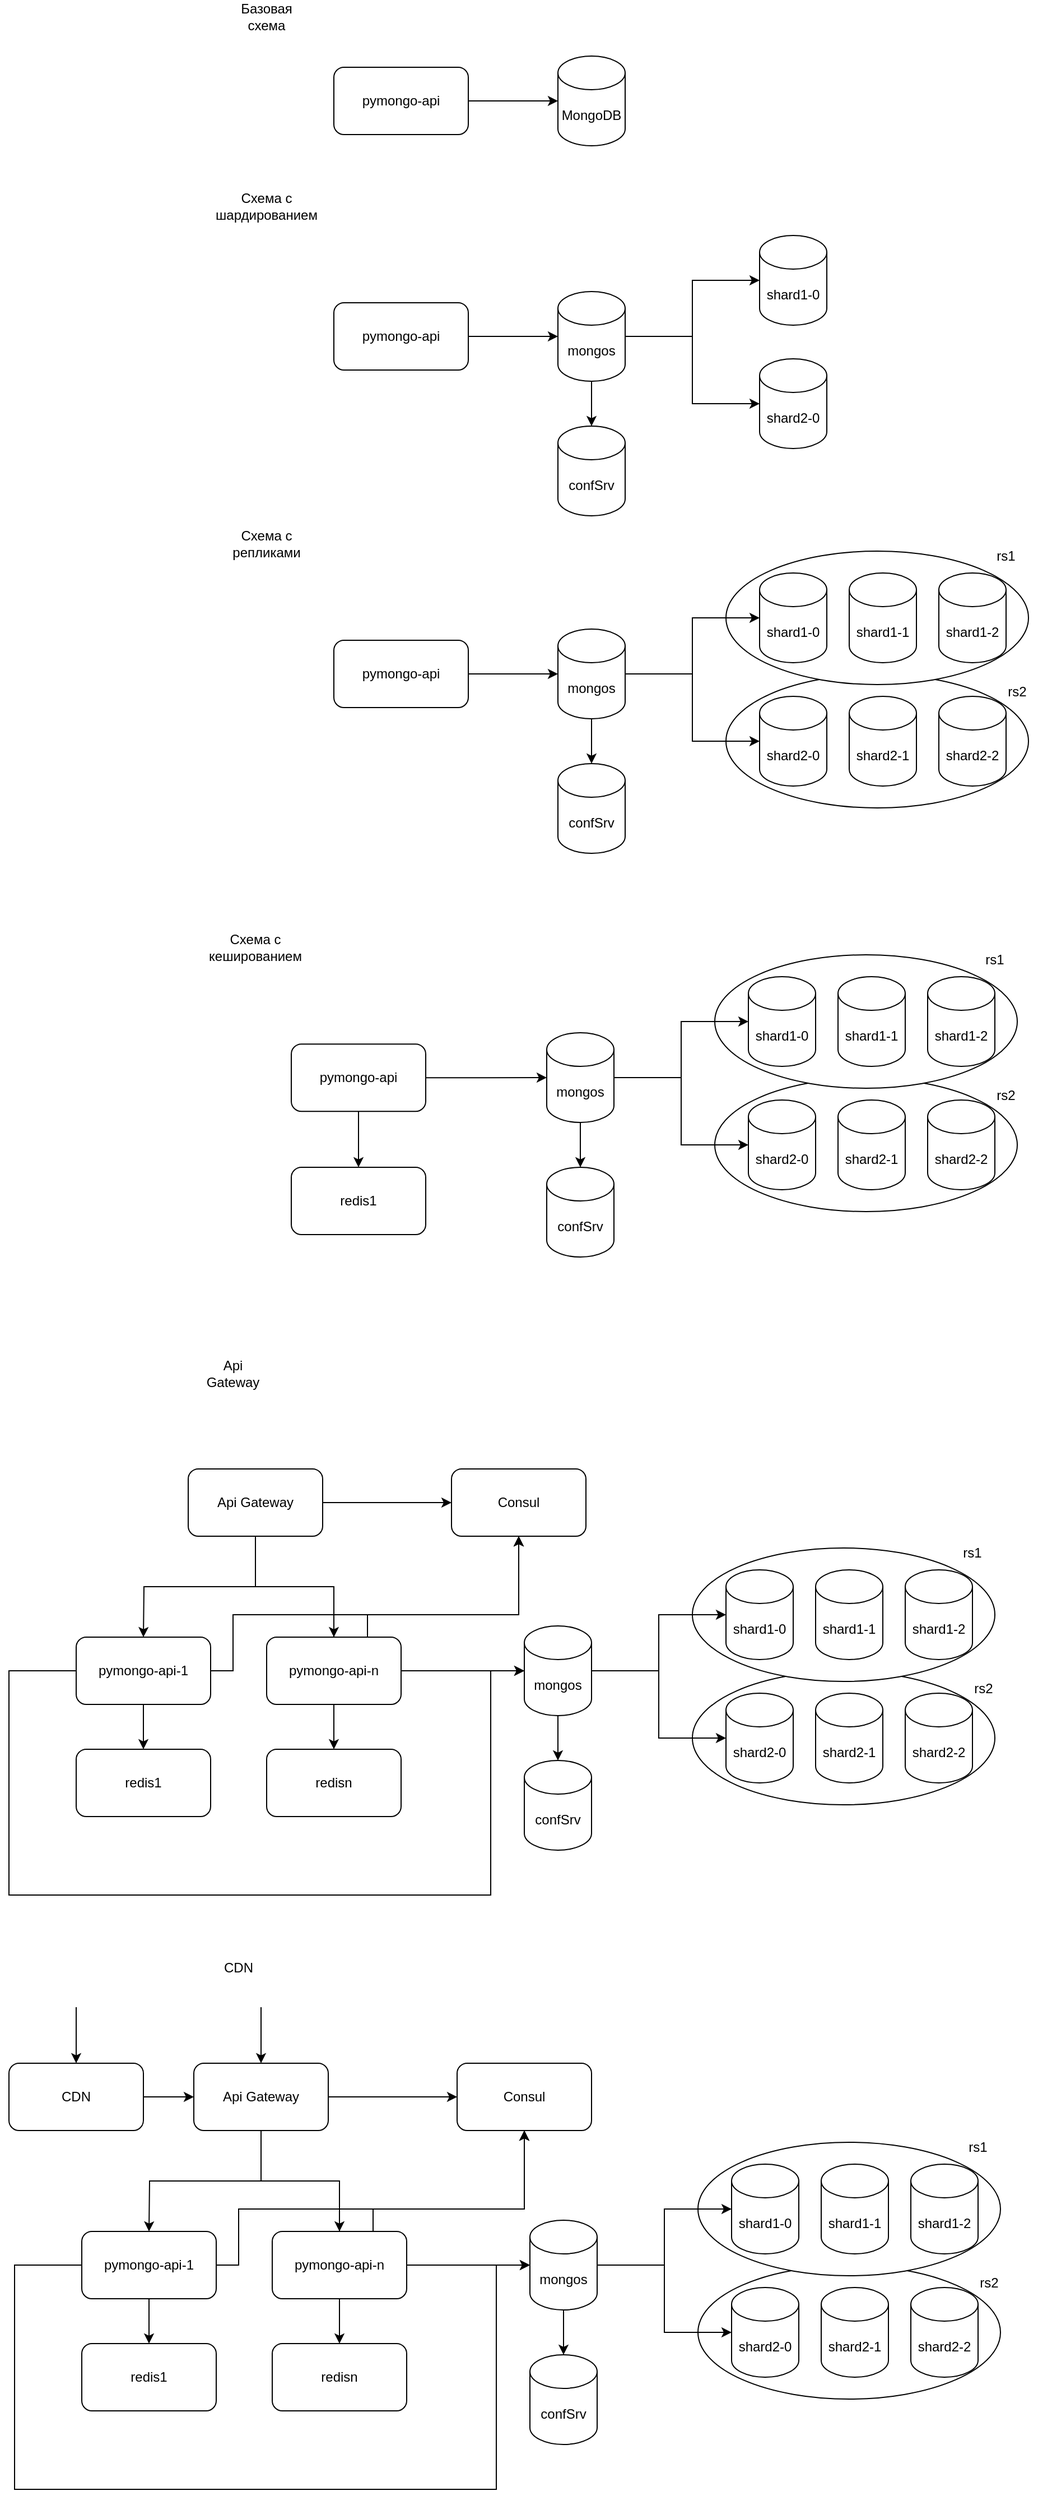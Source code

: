 <mxfile version="24.7.16">
  <diagram name="Page-1" id="-H_mtQnk-PTXWXPvYvuk">
    <mxGraphModel dx="1798" dy="1009" grid="1" gridSize="10" guides="1" tooltips="1" connect="1" arrows="1" fold="1" page="1" pageScale="1" pageWidth="1169" pageHeight="827" math="0" shadow="0">
      <root>
        <mxCell id="0" />
        <mxCell id="1" parent="0" />
        <mxCell id="r_yZ_V9eWdyuLxxwoUkd-31" value="" style="ellipse;whiteSpace=wrap;html=1;" parent="1" vertex="1">
          <mxGeometry x="710" y="831.5" width="270" height="119" as="geometry" />
        </mxCell>
        <mxCell id="r_yZ_V9eWdyuLxxwoUkd-29" value="" style="ellipse;whiteSpace=wrap;html=1;" parent="1" vertex="1">
          <mxGeometry x="710" y="721.5" width="270" height="119" as="geometry" />
        </mxCell>
        <mxCell id="zA23MoTUsTF4_91t8viU-2" value="MongoDB" style="shape=cylinder3;whiteSpace=wrap;html=1;boundedLbl=1;backgroundOutline=1;size=15;" parent="1" vertex="1">
          <mxGeometry x="560" y="280" width="60" height="80" as="geometry" />
        </mxCell>
        <mxCell id="zA23MoTUsTF4_91t8viU-3" value="pymongo-api" style="rounded=1;whiteSpace=wrap;html=1;" parent="1" vertex="1">
          <mxGeometry x="360" y="290" width="120" height="60" as="geometry" />
        </mxCell>
        <mxCell id="zA23MoTUsTF4_91t8viU-4" style="edgeStyle=orthogonalEdgeStyle;rounded=0;orthogonalLoop=1;jettySize=auto;html=1;exitX=1;exitY=0.5;exitDx=0;exitDy=0;entryX=0;entryY=0.5;entryDx=0;entryDy=0;entryPerimeter=0;" parent="1" source="zA23MoTUsTF4_91t8viU-3" target="zA23MoTUsTF4_91t8viU-2" edge="1">
          <mxGeometry relative="1" as="geometry" />
        </mxCell>
        <mxCell id="r_yZ_V9eWdyuLxxwoUkd-1" value="Базовая схема" style="text;html=1;align=center;verticalAlign=middle;whiteSpace=wrap;rounded=0;" parent="1" vertex="1">
          <mxGeometry x="270" y="230" width="60" height="30" as="geometry" />
        </mxCell>
        <mxCell id="r_yZ_V9eWdyuLxxwoUkd-2" value="Схема с шардированием" style="text;html=1;align=center;verticalAlign=middle;whiteSpace=wrap;rounded=0;" parent="1" vertex="1">
          <mxGeometry x="270" y="399" width="60" height="30" as="geometry" />
        </mxCell>
        <mxCell id="r_yZ_V9eWdyuLxxwoUkd-3" value="confSrv" style="shape=cylinder3;whiteSpace=wrap;html=1;boundedLbl=1;backgroundOutline=1;size=15;" parent="1" vertex="1">
          <mxGeometry x="560" y="610" width="60" height="80" as="geometry" />
        </mxCell>
        <mxCell id="r_yZ_V9eWdyuLxxwoUkd-4" value="pymongo-api" style="rounded=1;whiteSpace=wrap;html=1;" parent="1" vertex="1">
          <mxGeometry x="360" y="500" width="120" height="60" as="geometry" />
        </mxCell>
        <mxCell id="r_yZ_V9eWdyuLxxwoUkd-5" style="edgeStyle=orthogonalEdgeStyle;rounded=0;orthogonalLoop=1;jettySize=auto;html=1;exitX=1;exitY=0.5;exitDx=0;exitDy=0;entryX=0;entryY=0.5;entryDx=0;entryDy=0;entryPerimeter=0;" parent="1" source="r_yZ_V9eWdyuLxxwoUkd-4" target="r_yZ_V9eWdyuLxxwoUkd-6" edge="1">
          <mxGeometry relative="1" as="geometry" />
        </mxCell>
        <mxCell id="r_yZ_V9eWdyuLxxwoUkd-10" style="edgeStyle=orthogonalEdgeStyle;rounded=0;orthogonalLoop=1;jettySize=auto;html=1;exitX=1;exitY=0.5;exitDx=0;exitDy=0;exitPerimeter=0;entryX=0;entryY=0.5;entryDx=0;entryDy=0;entryPerimeter=0;" parent="1" source="r_yZ_V9eWdyuLxxwoUkd-6" target="r_yZ_V9eWdyuLxxwoUkd-8" edge="1">
          <mxGeometry relative="1" as="geometry">
            <mxPoint x="650" y="610" as="targetPoint" />
          </mxGeometry>
        </mxCell>
        <mxCell id="r_yZ_V9eWdyuLxxwoUkd-6" value="mongos" style="shape=cylinder3;whiteSpace=wrap;html=1;boundedLbl=1;backgroundOutline=1;size=15;" parent="1" vertex="1">
          <mxGeometry x="560" y="490" width="60" height="80" as="geometry" />
        </mxCell>
        <mxCell id="r_yZ_V9eWdyuLxxwoUkd-7" value="shard1-0" style="shape=cylinder3;whiteSpace=wrap;html=1;boundedLbl=1;backgroundOutline=1;size=15;" parent="1" vertex="1">
          <mxGeometry x="740" y="440" width="60" height="80" as="geometry" />
        </mxCell>
        <mxCell id="r_yZ_V9eWdyuLxxwoUkd-8" value="shard2-0" style="shape=cylinder3;whiteSpace=wrap;html=1;boundedLbl=1;backgroundOutline=1;size=15;" parent="1" vertex="1">
          <mxGeometry x="740" y="550" width="60" height="80" as="geometry" />
        </mxCell>
        <mxCell id="r_yZ_V9eWdyuLxxwoUkd-9" style="edgeStyle=orthogonalEdgeStyle;rounded=0;orthogonalLoop=1;jettySize=auto;html=1;exitX=0.5;exitY=1;exitDx=0;exitDy=0;exitPerimeter=0;entryX=0.5;entryY=0;entryDx=0;entryDy=0;entryPerimeter=0;" parent="1" source="r_yZ_V9eWdyuLxxwoUkd-6" target="r_yZ_V9eWdyuLxxwoUkd-3" edge="1">
          <mxGeometry relative="1" as="geometry" />
        </mxCell>
        <mxCell id="r_yZ_V9eWdyuLxxwoUkd-11" style="edgeStyle=orthogonalEdgeStyle;rounded=0;orthogonalLoop=1;jettySize=auto;html=1;exitX=1;exitY=0.5;exitDx=0;exitDy=0;exitPerimeter=0;entryX=0;entryY=0.5;entryDx=0;entryDy=0;entryPerimeter=0;" parent="1" source="r_yZ_V9eWdyuLxxwoUkd-6" target="r_yZ_V9eWdyuLxxwoUkd-7" edge="1">
          <mxGeometry relative="1" as="geometry" />
        </mxCell>
        <mxCell id="r_yZ_V9eWdyuLxxwoUkd-12" value="Схема с репликами" style="text;html=1;align=center;verticalAlign=middle;whiteSpace=wrap;rounded=0;" parent="1" vertex="1">
          <mxGeometry x="270" y="700" width="60" height="30" as="geometry" />
        </mxCell>
        <mxCell id="r_yZ_V9eWdyuLxxwoUkd-13" value="confSrv" style="shape=cylinder3;whiteSpace=wrap;html=1;boundedLbl=1;backgroundOutline=1;size=15;" parent="1" vertex="1">
          <mxGeometry x="560" y="911" width="60" height="80" as="geometry" />
        </mxCell>
        <mxCell id="r_yZ_V9eWdyuLxxwoUkd-14" value="pymongo-api" style="rounded=1;whiteSpace=wrap;html=1;" parent="1" vertex="1">
          <mxGeometry x="360" y="801" width="120" height="60" as="geometry" />
        </mxCell>
        <mxCell id="r_yZ_V9eWdyuLxxwoUkd-15" style="edgeStyle=orthogonalEdgeStyle;rounded=0;orthogonalLoop=1;jettySize=auto;html=1;exitX=1;exitY=0.5;exitDx=0;exitDy=0;entryX=0;entryY=0.5;entryDx=0;entryDy=0;entryPerimeter=0;" parent="1" source="r_yZ_V9eWdyuLxxwoUkd-14" target="r_yZ_V9eWdyuLxxwoUkd-17" edge="1">
          <mxGeometry relative="1" as="geometry" />
        </mxCell>
        <mxCell id="r_yZ_V9eWdyuLxxwoUkd-16" style="edgeStyle=orthogonalEdgeStyle;rounded=0;orthogonalLoop=1;jettySize=auto;html=1;exitX=1;exitY=0.5;exitDx=0;exitDy=0;exitPerimeter=0;entryX=0;entryY=0.5;entryDx=0;entryDy=0;entryPerimeter=0;" parent="1" source="r_yZ_V9eWdyuLxxwoUkd-17" target="r_yZ_V9eWdyuLxxwoUkd-19" edge="1">
          <mxGeometry relative="1" as="geometry">
            <mxPoint x="650" y="911" as="targetPoint" />
          </mxGeometry>
        </mxCell>
        <mxCell id="r_yZ_V9eWdyuLxxwoUkd-17" value="mongos" style="shape=cylinder3;whiteSpace=wrap;html=1;boundedLbl=1;backgroundOutline=1;size=15;" parent="1" vertex="1">
          <mxGeometry x="560" y="791" width="60" height="80" as="geometry" />
        </mxCell>
        <mxCell id="r_yZ_V9eWdyuLxxwoUkd-18" value="shard1-0" style="shape=cylinder3;whiteSpace=wrap;html=1;boundedLbl=1;backgroundOutline=1;size=15;" parent="1" vertex="1">
          <mxGeometry x="740" y="741" width="60" height="80" as="geometry" />
        </mxCell>
        <mxCell id="r_yZ_V9eWdyuLxxwoUkd-19" value="shard2-0" style="shape=cylinder3;whiteSpace=wrap;html=1;boundedLbl=1;backgroundOutline=1;size=15;" parent="1" vertex="1">
          <mxGeometry x="740" y="851" width="60" height="80" as="geometry" />
        </mxCell>
        <mxCell id="r_yZ_V9eWdyuLxxwoUkd-20" style="edgeStyle=orthogonalEdgeStyle;rounded=0;orthogonalLoop=1;jettySize=auto;html=1;exitX=0.5;exitY=1;exitDx=0;exitDy=0;exitPerimeter=0;entryX=0.5;entryY=0;entryDx=0;entryDy=0;entryPerimeter=0;" parent="1" source="r_yZ_V9eWdyuLxxwoUkd-17" target="r_yZ_V9eWdyuLxxwoUkd-13" edge="1">
          <mxGeometry relative="1" as="geometry" />
        </mxCell>
        <mxCell id="r_yZ_V9eWdyuLxxwoUkd-21" style="edgeStyle=orthogonalEdgeStyle;rounded=0;orthogonalLoop=1;jettySize=auto;html=1;exitX=1;exitY=0.5;exitDx=0;exitDy=0;exitPerimeter=0;entryX=0;entryY=0.5;entryDx=0;entryDy=0;entryPerimeter=0;" parent="1" source="r_yZ_V9eWdyuLxxwoUkd-17" target="r_yZ_V9eWdyuLxxwoUkd-18" edge="1">
          <mxGeometry relative="1" as="geometry" />
        </mxCell>
        <mxCell id="r_yZ_V9eWdyuLxxwoUkd-22" value="shard1-1" style="shape=cylinder3;whiteSpace=wrap;html=1;boundedLbl=1;backgroundOutline=1;size=15;" parent="1" vertex="1">
          <mxGeometry x="820" y="741" width="60" height="80" as="geometry" />
        </mxCell>
        <mxCell id="r_yZ_V9eWdyuLxxwoUkd-23" value="shard1-2" style="shape=cylinder3;whiteSpace=wrap;html=1;boundedLbl=1;backgroundOutline=1;size=15;" parent="1" vertex="1">
          <mxGeometry x="900" y="741" width="60" height="80" as="geometry" />
        </mxCell>
        <mxCell id="r_yZ_V9eWdyuLxxwoUkd-27" value="shard2-1" style="shape=cylinder3;whiteSpace=wrap;html=1;boundedLbl=1;backgroundOutline=1;size=15;" parent="1" vertex="1">
          <mxGeometry x="820" y="851" width="60" height="80" as="geometry" />
        </mxCell>
        <mxCell id="r_yZ_V9eWdyuLxxwoUkd-28" value="shard2-2" style="shape=cylinder3;whiteSpace=wrap;html=1;boundedLbl=1;backgroundOutline=1;size=15;" parent="1" vertex="1">
          <mxGeometry x="900" y="851" width="60" height="80" as="geometry" />
        </mxCell>
        <mxCell id="r_yZ_V9eWdyuLxxwoUkd-32" value="rs1" style="text;html=1;align=center;verticalAlign=middle;whiteSpace=wrap;rounded=0;" parent="1" vertex="1">
          <mxGeometry x="930" y="711" width="60" height="30" as="geometry" />
        </mxCell>
        <mxCell id="r_yZ_V9eWdyuLxxwoUkd-33" value="rs2" style="text;html=1;align=center;verticalAlign=middle;whiteSpace=wrap;rounded=0;" parent="1" vertex="1">
          <mxGeometry x="940" y="831.5" width="60" height="30" as="geometry" />
        </mxCell>
        <mxCell id="oE8brjBy_7uUkw9B_99h-1" value="" style="ellipse;whiteSpace=wrap;html=1;" parent="1" vertex="1">
          <mxGeometry x="700" y="1191.5" width="270" height="119" as="geometry" />
        </mxCell>
        <mxCell id="oE8brjBy_7uUkw9B_99h-2" value="" style="ellipse;whiteSpace=wrap;html=1;" parent="1" vertex="1">
          <mxGeometry x="700" y="1081.5" width="270" height="119" as="geometry" />
        </mxCell>
        <mxCell id="oE8brjBy_7uUkw9B_99h-3" value="Схема с кешированием" style="text;html=1;align=center;verticalAlign=middle;whiteSpace=wrap;rounded=0;" parent="1" vertex="1">
          <mxGeometry x="260" y="1060" width="60" height="30" as="geometry" />
        </mxCell>
        <mxCell id="oE8brjBy_7uUkw9B_99h-4" value="confSrv" style="shape=cylinder3;whiteSpace=wrap;html=1;boundedLbl=1;backgroundOutline=1;size=15;" parent="1" vertex="1">
          <mxGeometry x="550" y="1271" width="60" height="80" as="geometry" />
        </mxCell>
        <mxCell id="oE8brjBy_7uUkw9B_99h-20" style="edgeStyle=orthogonalEdgeStyle;rounded=0;orthogonalLoop=1;jettySize=auto;html=1;exitX=0.5;exitY=1;exitDx=0;exitDy=0;entryX=0.5;entryY=0;entryDx=0;entryDy=0;" parent="1" source="oE8brjBy_7uUkw9B_99h-5" target="oE8brjBy_7uUkw9B_99h-19" edge="1">
          <mxGeometry relative="1" as="geometry" />
        </mxCell>
        <mxCell id="oE8brjBy_7uUkw9B_99h-5" value="pymongo-api" style="rounded=1;whiteSpace=wrap;html=1;" parent="1" vertex="1">
          <mxGeometry x="322" y="1161.13" width="120" height="60" as="geometry" />
        </mxCell>
        <mxCell id="oE8brjBy_7uUkw9B_99h-6" style="edgeStyle=orthogonalEdgeStyle;rounded=0;orthogonalLoop=1;jettySize=auto;html=1;exitX=1;exitY=0.5;exitDx=0;exitDy=0;entryX=0;entryY=0.5;entryDx=0;entryDy=0;entryPerimeter=0;" parent="1" source="oE8brjBy_7uUkw9B_99h-5" target="oE8brjBy_7uUkw9B_99h-8" edge="1">
          <mxGeometry relative="1" as="geometry" />
        </mxCell>
        <mxCell id="oE8brjBy_7uUkw9B_99h-7" style="edgeStyle=orthogonalEdgeStyle;rounded=0;orthogonalLoop=1;jettySize=auto;html=1;exitX=1;exitY=0.5;exitDx=0;exitDy=0;exitPerimeter=0;entryX=0;entryY=0.5;entryDx=0;entryDy=0;entryPerimeter=0;" parent="1" source="oE8brjBy_7uUkw9B_99h-8" target="oE8brjBy_7uUkw9B_99h-10" edge="1">
          <mxGeometry relative="1" as="geometry">
            <mxPoint x="640" y="1271" as="targetPoint" />
          </mxGeometry>
        </mxCell>
        <mxCell id="oE8brjBy_7uUkw9B_99h-8" value="mongos" style="shape=cylinder3;whiteSpace=wrap;html=1;boundedLbl=1;backgroundOutline=1;size=15;" parent="1" vertex="1">
          <mxGeometry x="550" y="1151" width="60" height="80" as="geometry" />
        </mxCell>
        <mxCell id="oE8brjBy_7uUkw9B_99h-9" value="shard1-0" style="shape=cylinder3;whiteSpace=wrap;html=1;boundedLbl=1;backgroundOutline=1;size=15;" parent="1" vertex="1">
          <mxGeometry x="730" y="1101" width="60" height="80" as="geometry" />
        </mxCell>
        <mxCell id="oE8brjBy_7uUkw9B_99h-10" value="shard2-0" style="shape=cylinder3;whiteSpace=wrap;html=1;boundedLbl=1;backgroundOutline=1;size=15;" parent="1" vertex="1">
          <mxGeometry x="730" y="1211" width="60" height="80" as="geometry" />
        </mxCell>
        <mxCell id="oE8brjBy_7uUkw9B_99h-11" style="edgeStyle=orthogonalEdgeStyle;rounded=0;orthogonalLoop=1;jettySize=auto;html=1;exitX=0.5;exitY=1;exitDx=0;exitDy=0;exitPerimeter=0;entryX=0.5;entryY=0;entryDx=0;entryDy=0;entryPerimeter=0;" parent="1" source="oE8brjBy_7uUkw9B_99h-8" target="oE8brjBy_7uUkw9B_99h-4" edge="1">
          <mxGeometry relative="1" as="geometry" />
        </mxCell>
        <mxCell id="oE8brjBy_7uUkw9B_99h-12" style="edgeStyle=orthogonalEdgeStyle;rounded=0;orthogonalLoop=1;jettySize=auto;html=1;exitX=1;exitY=0.5;exitDx=0;exitDy=0;exitPerimeter=0;entryX=0;entryY=0.5;entryDx=0;entryDy=0;entryPerimeter=0;" parent="1" source="oE8brjBy_7uUkw9B_99h-8" target="oE8brjBy_7uUkw9B_99h-9" edge="1">
          <mxGeometry relative="1" as="geometry" />
        </mxCell>
        <mxCell id="oE8brjBy_7uUkw9B_99h-13" value="shard1-1" style="shape=cylinder3;whiteSpace=wrap;html=1;boundedLbl=1;backgroundOutline=1;size=15;" parent="1" vertex="1">
          <mxGeometry x="810" y="1101" width="60" height="80" as="geometry" />
        </mxCell>
        <mxCell id="oE8brjBy_7uUkw9B_99h-14" value="shard1-2" style="shape=cylinder3;whiteSpace=wrap;html=1;boundedLbl=1;backgroundOutline=1;size=15;" parent="1" vertex="1">
          <mxGeometry x="890" y="1101" width="60" height="80" as="geometry" />
        </mxCell>
        <mxCell id="oE8brjBy_7uUkw9B_99h-15" value="shard2-1" style="shape=cylinder3;whiteSpace=wrap;html=1;boundedLbl=1;backgroundOutline=1;size=15;" parent="1" vertex="1">
          <mxGeometry x="810" y="1211" width="60" height="80" as="geometry" />
        </mxCell>
        <mxCell id="oE8brjBy_7uUkw9B_99h-16" value="shard2-2" style="shape=cylinder3;whiteSpace=wrap;html=1;boundedLbl=1;backgroundOutline=1;size=15;" parent="1" vertex="1">
          <mxGeometry x="890" y="1211" width="60" height="80" as="geometry" />
        </mxCell>
        <mxCell id="oE8brjBy_7uUkw9B_99h-17" value="rs1" style="text;html=1;align=center;verticalAlign=middle;whiteSpace=wrap;rounded=0;" parent="1" vertex="1">
          <mxGeometry x="920" y="1071" width="60" height="30" as="geometry" />
        </mxCell>
        <mxCell id="oE8brjBy_7uUkw9B_99h-18" value="rs2" style="text;html=1;align=center;verticalAlign=middle;whiteSpace=wrap;rounded=0;" parent="1" vertex="1">
          <mxGeometry x="930" y="1191.5" width="60" height="30" as="geometry" />
        </mxCell>
        <mxCell id="oE8brjBy_7uUkw9B_99h-19" value="redis1" style="rounded=1;whiteSpace=wrap;html=1;" parent="1" vertex="1">
          <mxGeometry x="322" y="1271" width="120" height="60" as="geometry" />
        </mxCell>
        <mxCell id="0L6gMxb9l9bQKvD0s6zK-1" value="" style="ellipse;whiteSpace=wrap;html=1;" vertex="1" parent="1">
          <mxGeometry x="680" y="1720.5" width="270" height="119" as="geometry" />
        </mxCell>
        <mxCell id="0L6gMxb9l9bQKvD0s6zK-2" value="" style="ellipse;whiteSpace=wrap;html=1;" vertex="1" parent="1">
          <mxGeometry x="680" y="1610.5" width="270" height="119" as="geometry" />
        </mxCell>
        <mxCell id="0L6gMxb9l9bQKvD0s6zK-3" value="Api Gateway" style="text;html=1;align=center;verticalAlign=middle;whiteSpace=wrap;rounded=0;" vertex="1" parent="1">
          <mxGeometry x="240" y="1440" width="60" height="30" as="geometry" />
        </mxCell>
        <mxCell id="0L6gMxb9l9bQKvD0s6zK-4" value="confSrv" style="shape=cylinder3;whiteSpace=wrap;html=1;boundedLbl=1;backgroundOutline=1;size=15;" vertex="1" parent="1">
          <mxGeometry x="530" y="1800" width="60" height="80" as="geometry" />
        </mxCell>
        <mxCell id="0L6gMxb9l9bQKvD0s6zK-5" style="edgeStyle=orthogonalEdgeStyle;rounded=0;orthogonalLoop=1;jettySize=auto;html=1;exitX=0.5;exitY=1;exitDx=0;exitDy=0;entryX=0.5;entryY=0;entryDx=0;entryDy=0;" edge="1" parent="1" source="0L6gMxb9l9bQKvD0s6zK-6" target="0L6gMxb9l9bQKvD0s6zK-20">
          <mxGeometry relative="1" as="geometry" />
        </mxCell>
        <mxCell id="0L6gMxb9l9bQKvD0s6zK-31" style="edgeStyle=orthogonalEdgeStyle;rounded=0;orthogonalLoop=1;jettySize=auto;html=1;exitX=0.5;exitY=0;exitDx=0;exitDy=0;entryX=0.5;entryY=1;entryDx=0;entryDy=0;" edge="1" parent="1" source="0L6gMxb9l9bQKvD0s6zK-6" target="0L6gMxb9l9bQKvD0s6zK-26">
          <mxGeometry relative="1" as="geometry">
            <Array as="points">
              <mxPoint x="360" y="1670" />
              <mxPoint x="525" y="1670" />
            </Array>
          </mxGeometry>
        </mxCell>
        <mxCell id="0L6gMxb9l9bQKvD0s6zK-34" style="edgeStyle=orthogonalEdgeStyle;rounded=0;orthogonalLoop=1;jettySize=auto;html=1;exitX=0.75;exitY=0;exitDx=0;exitDy=0;entryX=0.5;entryY=1;entryDx=0;entryDy=0;" edge="1" parent="1" source="0L6gMxb9l9bQKvD0s6zK-6" target="0L6gMxb9l9bQKvD0s6zK-26">
          <mxGeometry relative="1" as="geometry">
            <Array as="points">
              <mxPoint x="390" y="1670" />
              <mxPoint x="525" y="1670" />
            </Array>
          </mxGeometry>
        </mxCell>
        <mxCell id="0L6gMxb9l9bQKvD0s6zK-6" value="pymongo-api-n" style="rounded=1;whiteSpace=wrap;html=1;" vertex="1" parent="1">
          <mxGeometry x="300" y="1690" width="120" height="60" as="geometry" />
        </mxCell>
        <mxCell id="0L6gMxb9l9bQKvD0s6zK-7" style="edgeStyle=orthogonalEdgeStyle;rounded=0;orthogonalLoop=1;jettySize=auto;html=1;exitX=1;exitY=0.5;exitDx=0;exitDy=0;entryX=0;entryY=0.5;entryDx=0;entryDy=0;entryPerimeter=0;" edge="1" parent="1" source="0L6gMxb9l9bQKvD0s6zK-6" target="0L6gMxb9l9bQKvD0s6zK-9">
          <mxGeometry relative="1" as="geometry" />
        </mxCell>
        <mxCell id="0L6gMxb9l9bQKvD0s6zK-8" style="edgeStyle=orthogonalEdgeStyle;rounded=0;orthogonalLoop=1;jettySize=auto;html=1;exitX=1;exitY=0.5;exitDx=0;exitDy=0;exitPerimeter=0;entryX=0;entryY=0.5;entryDx=0;entryDy=0;entryPerimeter=0;" edge="1" parent="1" source="0L6gMxb9l9bQKvD0s6zK-9" target="0L6gMxb9l9bQKvD0s6zK-11">
          <mxGeometry relative="1" as="geometry">
            <mxPoint x="620" y="1800" as="targetPoint" />
          </mxGeometry>
        </mxCell>
        <mxCell id="0L6gMxb9l9bQKvD0s6zK-9" value="mongos" style="shape=cylinder3;whiteSpace=wrap;html=1;boundedLbl=1;backgroundOutline=1;size=15;" vertex="1" parent="1">
          <mxGeometry x="530" y="1680" width="60" height="80" as="geometry" />
        </mxCell>
        <mxCell id="0L6gMxb9l9bQKvD0s6zK-10" value="shard1-0" style="shape=cylinder3;whiteSpace=wrap;html=1;boundedLbl=1;backgroundOutline=1;size=15;" vertex="1" parent="1">
          <mxGeometry x="710" y="1630" width="60" height="80" as="geometry" />
        </mxCell>
        <mxCell id="0L6gMxb9l9bQKvD0s6zK-11" value="shard2-0" style="shape=cylinder3;whiteSpace=wrap;html=1;boundedLbl=1;backgroundOutline=1;size=15;" vertex="1" parent="1">
          <mxGeometry x="710" y="1740" width="60" height="80" as="geometry" />
        </mxCell>
        <mxCell id="0L6gMxb9l9bQKvD0s6zK-12" style="edgeStyle=orthogonalEdgeStyle;rounded=0;orthogonalLoop=1;jettySize=auto;html=1;exitX=0.5;exitY=1;exitDx=0;exitDy=0;exitPerimeter=0;entryX=0.5;entryY=0;entryDx=0;entryDy=0;entryPerimeter=0;" edge="1" parent="1" source="0L6gMxb9l9bQKvD0s6zK-9" target="0L6gMxb9l9bQKvD0s6zK-4">
          <mxGeometry relative="1" as="geometry" />
        </mxCell>
        <mxCell id="0L6gMxb9l9bQKvD0s6zK-13" style="edgeStyle=orthogonalEdgeStyle;rounded=0;orthogonalLoop=1;jettySize=auto;html=1;exitX=1;exitY=0.5;exitDx=0;exitDy=0;exitPerimeter=0;entryX=0;entryY=0.5;entryDx=0;entryDy=0;entryPerimeter=0;" edge="1" parent="1" source="0L6gMxb9l9bQKvD0s6zK-9" target="0L6gMxb9l9bQKvD0s6zK-10">
          <mxGeometry relative="1" as="geometry" />
        </mxCell>
        <mxCell id="0L6gMxb9l9bQKvD0s6zK-14" value="shard1-1" style="shape=cylinder3;whiteSpace=wrap;html=1;boundedLbl=1;backgroundOutline=1;size=15;" vertex="1" parent="1">
          <mxGeometry x="790" y="1630" width="60" height="80" as="geometry" />
        </mxCell>
        <mxCell id="0L6gMxb9l9bQKvD0s6zK-15" value="shard1-2" style="shape=cylinder3;whiteSpace=wrap;html=1;boundedLbl=1;backgroundOutline=1;size=15;" vertex="1" parent="1">
          <mxGeometry x="870" y="1630" width="60" height="80" as="geometry" />
        </mxCell>
        <mxCell id="0L6gMxb9l9bQKvD0s6zK-16" value="shard2-1" style="shape=cylinder3;whiteSpace=wrap;html=1;boundedLbl=1;backgroundOutline=1;size=15;" vertex="1" parent="1">
          <mxGeometry x="790" y="1740" width="60" height="80" as="geometry" />
        </mxCell>
        <mxCell id="0L6gMxb9l9bQKvD0s6zK-17" value="shard2-2" style="shape=cylinder3;whiteSpace=wrap;html=1;boundedLbl=1;backgroundOutline=1;size=15;" vertex="1" parent="1">
          <mxGeometry x="870" y="1740" width="60" height="80" as="geometry" />
        </mxCell>
        <mxCell id="0L6gMxb9l9bQKvD0s6zK-18" value="rs1" style="text;html=1;align=center;verticalAlign=middle;whiteSpace=wrap;rounded=0;" vertex="1" parent="1">
          <mxGeometry x="900" y="1600" width="60" height="30" as="geometry" />
        </mxCell>
        <mxCell id="0L6gMxb9l9bQKvD0s6zK-19" value="rs2" style="text;html=1;align=center;verticalAlign=middle;whiteSpace=wrap;rounded=0;" vertex="1" parent="1">
          <mxGeometry x="910" y="1720.5" width="60" height="30" as="geometry" />
        </mxCell>
        <mxCell id="0L6gMxb9l9bQKvD0s6zK-20" value="redisn" style="rounded=1;whiteSpace=wrap;html=1;" vertex="1" parent="1">
          <mxGeometry x="300" y="1790" width="120" height="60" as="geometry" />
        </mxCell>
        <mxCell id="0L6gMxb9l9bQKvD0s6zK-21" style="edgeStyle=orthogonalEdgeStyle;rounded=0;orthogonalLoop=1;jettySize=auto;html=1;exitX=0.5;exitY=1;exitDx=0;exitDy=0;entryX=0.5;entryY=0;entryDx=0;entryDy=0;" edge="1" parent="1" source="0L6gMxb9l9bQKvD0s6zK-22" target="0L6gMxb9l9bQKvD0s6zK-23">
          <mxGeometry relative="1" as="geometry" />
        </mxCell>
        <mxCell id="0L6gMxb9l9bQKvD0s6zK-29" style="edgeStyle=orthogonalEdgeStyle;rounded=0;orthogonalLoop=1;jettySize=auto;html=1;exitX=1;exitY=0.5;exitDx=0;exitDy=0;entryX=0.5;entryY=1;entryDx=0;entryDy=0;" edge="1" parent="1" source="0L6gMxb9l9bQKvD0s6zK-22" target="0L6gMxb9l9bQKvD0s6zK-26">
          <mxGeometry relative="1" as="geometry">
            <Array as="points">
              <mxPoint x="270" y="1720" />
              <mxPoint x="270" y="1670" />
              <mxPoint x="525" y="1670" />
            </Array>
          </mxGeometry>
        </mxCell>
        <mxCell id="0L6gMxb9l9bQKvD0s6zK-22" value="pymongo-api-1" style="rounded=1;whiteSpace=wrap;html=1;" vertex="1" parent="1">
          <mxGeometry x="130" y="1690" width="120" height="60" as="geometry" />
        </mxCell>
        <mxCell id="0L6gMxb9l9bQKvD0s6zK-23" value="redis1" style="rounded=1;whiteSpace=wrap;html=1;" vertex="1" parent="1">
          <mxGeometry x="130" y="1790" width="120" height="60" as="geometry" />
        </mxCell>
        <mxCell id="0L6gMxb9l9bQKvD0s6zK-24" style="edgeStyle=orthogonalEdgeStyle;rounded=0;orthogonalLoop=1;jettySize=auto;html=1;exitX=0;exitY=0.5;exitDx=0;exitDy=0;entryX=0;entryY=0.5;entryDx=0;entryDy=0;entryPerimeter=0;" edge="1" parent="1" source="0L6gMxb9l9bQKvD0s6zK-22" target="0L6gMxb9l9bQKvD0s6zK-9">
          <mxGeometry relative="1" as="geometry">
            <Array as="points">
              <mxPoint x="70" y="1720" />
              <mxPoint x="70" y="1920" />
              <mxPoint x="500" y="1920" />
              <mxPoint x="500" y="1720" />
            </Array>
          </mxGeometry>
        </mxCell>
        <mxCell id="0L6gMxb9l9bQKvD0s6zK-27" style="edgeStyle=orthogonalEdgeStyle;rounded=0;orthogonalLoop=1;jettySize=auto;html=1;exitX=0.5;exitY=1;exitDx=0;exitDy=0;" edge="1" parent="1" source="0L6gMxb9l9bQKvD0s6zK-25">
          <mxGeometry relative="1" as="geometry">
            <mxPoint x="190" y="1690" as="targetPoint" />
          </mxGeometry>
        </mxCell>
        <mxCell id="0L6gMxb9l9bQKvD0s6zK-32" style="edgeStyle=orthogonalEdgeStyle;rounded=0;orthogonalLoop=1;jettySize=auto;html=1;exitX=0.5;exitY=1;exitDx=0;exitDy=0;" edge="1" parent="1" source="0L6gMxb9l9bQKvD0s6zK-25" target="0L6gMxb9l9bQKvD0s6zK-6">
          <mxGeometry relative="1" as="geometry" />
        </mxCell>
        <mxCell id="0L6gMxb9l9bQKvD0s6zK-66" style="edgeStyle=orthogonalEdgeStyle;rounded=0;orthogonalLoop=1;jettySize=auto;html=1;exitX=1;exitY=0.5;exitDx=0;exitDy=0;entryX=0;entryY=0.5;entryDx=0;entryDy=0;" edge="1" parent="1" source="0L6gMxb9l9bQKvD0s6zK-25" target="0L6gMxb9l9bQKvD0s6zK-26">
          <mxGeometry relative="1" as="geometry" />
        </mxCell>
        <mxCell id="0L6gMxb9l9bQKvD0s6zK-25" value="Api Gateway" style="rounded=1;whiteSpace=wrap;html=1;" vertex="1" parent="1">
          <mxGeometry x="230" y="1540" width="120" height="60" as="geometry" />
        </mxCell>
        <mxCell id="0L6gMxb9l9bQKvD0s6zK-26" value="Consul" style="rounded=1;whiteSpace=wrap;html=1;" vertex="1" parent="1">
          <mxGeometry x="465" y="1540" width="120" height="60" as="geometry" />
        </mxCell>
        <mxCell id="0L6gMxb9l9bQKvD0s6zK-35" value="" style="ellipse;whiteSpace=wrap;html=1;" vertex="1" parent="1">
          <mxGeometry x="685" y="2250.5" width="270" height="119" as="geometry" />
        </mxCell>
        <mxCell id="0L6gMxb9l9bQKvD0s6zK-36" value="" style="ellipse;whiteSpace=wrap;html=1;" vertex="1" parent="1">
          <mxGeometry x="685" y="2140.5" width="270" height="119" as="geometry" />
        </mxCell>
        <mxCell id="0L6gMxb9l9bQKvD0s6zK-37" value="CDN" style="text;html=1;align=center;verticalAlign=middle;whiteSpace=wrap;rounded=0;" vertex="1" parent="1">
          <mxGeometry x="245" y="1970" width="60" height="30" as="geometry" />
        </mxCell>
        <mxCell id="0L6gMxb9l9bQKvD0s6zK-38" value="confSrv" style="shape=cylinder3;whiteSpace=wrap;html=1;boundedLbl=1;backgroundOutline=1;size=15;" vertex="1" parent="1">
          <mxGeometry x="535" y="2330" width="60" height="80" as="geometry" />
        </mxCell>
        <mxCell id="0L6gMxb9l9bQKvD0s6zK-39" style="edgeStyle=orthogonalEdgeStyle;rounded=0;orthogonalLoop=1;jettySize=auto;html=1;exitX=0.5;exitY=1;exitDx=0;exitDy=0;entryX=0.5;entryY=0;entryDx=0;entryDy=0;" edge="1" parent="1" source="0L6gMxb9l9bQKvD0s6zK-42" target="0L6gMxb9l9bQKvD0s6zK-56">
          <mxGeometry relative="1" as="geometry" />
        </mxCell>
        <mxCell id="0L6gMxb9l9bQKvD0s6zK-40" style="edgeStyle=orthogonalEdgeStyle;rounded=0;orthogonalLoop=1;jettySize=auto;html=1;exitX=0.5;exitY=0;exitDx=0;exitDy=0;entryX=0.5;entryY=1;entryDx=0;entryDy=0;" edge="1" parent="1" source="0L6gMxb9l9bQKvD0s6zK-42" target="0L6gMxb9l9bQKvD0s6zK-65">
          <mxGeometry relative="1" as="geometry">
            <Array as="points">
              <mxPoint x="365" y="2200" />
              <mxPoint x="530" y="2200" />
            </Array>
          </mxGeometry>
        </mxCell>
        <mxCell id="0L6gMxb9l9bQKvD0s6zK-41" style="edgeStyle=orthogonalEdgeStyle;rounded=0;orthogonalLoop=1;jettySize=auto;html=1;exitX=0.75;exitY=0;exitDx=0;exitDy=0;entryX=0.5;entryY=1;entryDx=0;entryDy=0;" edge="1" parent="1" source="0L6gMxb9l9bQKvD0s6zK-42" target="0L6gMxb9l9bQKvD0s6zK-65">
          <mxGeometry relative="1" as="geometry">
            <Array as="points">
              <mxPoint x="395" y="2200" />
              <mxPoint x="530" y="2200" />
            </Array>
          </mxGeometry>
        </mxCell>
        <mxCell id="0L6gMxb9l9bQKvD0s6zK-42" value="pymongo-api-n" style="rounded=1;whiteSpace=wrap;html=1;" vertex="1" parent="1">
          <mxGeometry x="305" y="2220" width="120" height="60" as="geometry" />
        </mxCell>
        <mxCell id="0L6gMxb9l9bQKvD0s6zK-43" style="edgeStyle=orthogonalEdgeStyle;rounded=0;orthogonalLoop=1;jettySize=auto;html=1;exitX=1;exitY=0.5;exitDx=0;exitDy=0;entryX=0;entryY=0.5;entryDx=0;entryDy=0;entryPerimeter=0;" edge="1" parent="1" source="0L6gMxb9l9bQKvD0s6zK-42" target="0L6gMxb9l9bQKvD0s6zK-45">
          <mxGeometry relative="1" as="geometry" />
        </mxCell>
        <mxCell id="0L6gMxb9l9bQKvD0s6zK-44" style="edgeStyle=orthogonalEdgeStyle;rounded=0;orthogonalLoop=1;jettySize=auto;html=1;exitX=1;exitY=0.5;exitDx=0;exitDy=0;exitPerimeter=0;entryX=0;entryY=0.5;entryDx=0;entryDy=0;entryPerimeter=0;" edge="1" parent="1" source="0L6gMxb9l9bQKvD0s6zK-45" target="0L6gMxb9l9bQKvD0s6zK-47">
          <mxGeometry relative="1" as="geometry">
            <mxPoint x="625" y="2330" as="targetPoint" />
          </mxGeometry>
        </mxCell>
        <mxCell id="0L6gMxb9l9bQKvD0s6zK-45" value="mongos" style="shape=cylinder3;whiteSpace=wrap;html=1;boundedLbl=1;backgroundOutline=1;size=15;" vertex="1" parent="1">
          <mxGeometry x="535" y="2210" width="60" height="80" as="geometry" />
        </mxCell>
        <mxCell id="0L6gMxb9l9bQKvD0s6zK-46" value="shard1-0" style="shape=cylinder3;whiteSpace=wrap;html=1;boundedLbl=1;backgroundOutline=1;size=15;" vertex="1" parent="1">
          <mxGeometry x="715" y="2160" width="60" height="80" as="geometry" />
        </mxCell>
        <mxCell id="0L6gMxb9l9bQKvD0s6zK-47" value="shard2-0" style="shape=cylinder3;whiteSpace=wrap;html=1;boundedLbl=1;backgroundOutline=1;size=15;" vertex="1" parent="1">
          <mxGeometry x="715" y="2270" width="60" height="80" as="geometry" />
        </mxCell>
        <mxCell id="0L6gMxb9l9bQKvD0s6zK-48" style="edgeStyle=orthogonalEdgeStyle;rounded=0;orthogonalLoop=1;jettySize=auto;html=1;exitX=0.5;exitY=1;exitDx=0;exitDy=0;exitPerimeter=0;entryX=0.5;entryY=0;entryDx=0;entryDy=0;entryPerimeter=0;" edge="1" parent="1" source="0L6gMxb9l9bQKvD0s6zK-45" target="0L6gMxb9l9bQKvD0s6zK-38">
          <mxGeometry relative="1" as="geometry" />
        </mxCell>
        <mxCell id="0L6gMxb9l9bQKvD0s6zK-49" style="edgeStyle=orthogonalEdgeStyle;rounded=0;orthogonalLoop=1;jettySize=auto;html=1;exitX=1;exitY=0.5;exitDx=0;exitDy=0;exitPerimeter=0;entryX=0;entryY=0.5;entryDx=0;entryDy=0;entryPerimeter=0;" edge="1" parent="1" source="0L6gMxb9l9bQKvD0s6zK-45" target="0L6gMxb9l9bQKvD0s6zK-46">
          <mxGeometry relative="1" as="geometry" />
        </mxCell>
        <mxCell id="0L6gMxb9l9bQKvD0s6zK-50" value="shard1-1" style="shape=cylinder3;whiteSpace=wrap;html=1;boundedLbl=1;backgroundOutline=1;size=15;" vertex="1" parent="1">
          <mxGeometry x="795" y="2160" width="60" height="80" as="geometry" />
        </mxCell>
        <mxCell id="0L6gMxb9l9bQKvD0s6zK-51" value="shard1-2" style="shape=cylinder3;whiteSpace=wrap;html=1;boundedLbl=1;backgroundOutline=1;size=15;" vertex="1" parent="1">
          <mxGeometry x="875" y="2160" width="60" height="80" as="geometry" />
        </mxCell>
        <mxCell id="0L6gMxb9l9bQKvD0s6zK-52" value="shard2-1" style="shape=cylinder3;whiteSpace=wrap;html=1;boundedLbl=1;backgroundOutline=1;size=15;" vertex="1" parent="1">
          <mxGeometry x="795" y="2270" width="60" height="80" as="geometry" />
        </mxCell>
        <mxCell id="0L6gMxb9l9bQKvD0s6zK-53" value="shard2-2" style="shape=cylinder3;whiteSpace=wrap;html=1;boundedLbl=1;backgroundOutline=1;size=15;" vertex="1" parent="1">
          <mxGeometry x="875" y="2270" width="60" height="80" as="geometry" />
        </mxCell>
        <mxCell id="0L6gMxb9l9bQKvD0s6zK-54" value="rs1" style="text;html=1;align=center;verticalAlign=middle;whiteSpace=wrap;rounded=0;" vertex="1" parent="1">
          <mxGeometry x="905" y="2130" width="60" height="30" as="geometry" />
        </mxCell>
        <mxCell id="0L6gMxb9l9bQKvD0s6zK-55" value="rs2" style="text;html=1;align=center;verticalAlign=middle;whiteSpace=wrap;rounded=0;" vertex="1" parent="1">
          <mxGeometry x="915" y="2250.5" width="60" height="30" as="geometry" />
        </mxCell>
        <mxCell id="0L6gMxb9l9bQKvD0s6zK-56" value="redisn" style="rounded=1;whiteSpace=wrap;html=1;" vertex="1" parent="1">
          <mxGeometry x="305" y="2320" width="120" height="60" as="geometry" />
        </mxCell>
        <mxCell id="0L6gMxb9l9bQKvD0s6zK-57" style="edgeStyle=orthogonalEdgeStyle;rounded=0;orthogonalLoop=1;jettySize=auto;html=1;exitX=0.5;exitY=1;exitDx=0;exitDy=0;entryX=0.5;entryY=0;entryDx=0;entryDy=0;" edge="1" parent="1" source="0L6gMxb9l9bQKvD0s6zK-59" target="0L6gMxb9l9bQKvD0s6zK-60">
          <mxGeometry relative="1" as="geometry" />
        </mxCell>
        <mxCell id="0L6gMxb9l9bQKvD0s6zK-58" style="edgeStyle=orthogonalEdgeStyle;rounded=0;orthogonalLoop=1;jettySize=auto;html=1;exitX=1;exitY=0.5;exitDx=0;exitDy=0;entryX=0.5;entryY=1;entryDx=0;entryDy=0;" edge="1" parent="1" source="0L6gMxb9l9bQKvD0s6zK-59" target="0L6gMxb9l9bQKvD0s6zK-65">
          <mxGeometry relative="1" as="geometry">
            <Array as="points">
              <mxPoint x="275" y="2250" />
              <mxPoint x="275" y="2200" />
              <mxPoint x="530" y="2200" />
            </Array>
          </mxGeometry>
        </mxCell>
        <mxCell id="0L6gMxb9l9bQKvD0s6zK-59" value="pymongo-api-1" style="rounded=1;whiteSpace=wrap;html=1;" vertex="1" parent="1">
          <mxGeometry x="135" y="2220" width="120" height="60" as="geometry" />
        </mxCell>
        <mxCell id="0L6gMxb9l9bQKvD0s6zK-60" value="redis1" style="rounded=1;whiteSpace=wrap;html=1;" vertex="1" parent="1">
          <mxGeometry x="135" y="2320" width="120" height="60" as="geometry" />
        </mxCell>
        <mxCell id="0L6gMxb9l9bQKvD0s6zK-61" style="edgeStyle=orthogonalEdgeStyle;rounded=0;orthogonalLoop=1;jettySize=auto;html=1;exitX=0;exitY=0.5;exitDx=0;exitDy=0;entryX=0;entryY=0.5;entryDx=0;entryDy=0;entryPerimeter=0;" edge="1" parent="1" source="0L6gMxb9l9bQKvD0s6zK-59" target="0L6gMxb9l9bQKvD0s6zK-45">
          <mxGeometry relative="1" as="geometry">
            <Array as="points">
              <mxPoint x="75" y="2250" />
              <mxPoint x="75" y="2450" />
              <mxPoint x="505" y="2450" />
              <mxPoint x="505" y="2250" />
            </Array>
          </mxGeometry>
        </mxCell>
        <mxCell id="0L6gMxb9l9bQKvD0s6zK-62" style="edgeStyle=orthogonalEdgeStyle;rounded=0;orthogonalLoop=1;jettySize=auto;html=1;exitX=0.5;exitY=1;exitDx=0;exitDy=0;" edge="1" parent="1" source="0L6gMxb9l9bQKvD0s6zK-64">
          <mxGeometry relative="1" as="geometry">
            <mxPoint x="195" y="2220" as="targetPoint" />
          </mxGeometry>
        </mxCell>
        <mxCell id="0L6gMxb9l9bQKvD0s6zK-63" style="edgeStyle=orthogonalEdgeStyle;rounded=0;orthogonalLoop=1;jettySize=auto;html=1;exitX=0.5;exitY=1;exitDx=0;exitDy=0;" edge="1" parent="1" source="0L6gMxb9l9bQKvD0s6zK-64" target="0L6gMxb9l9bQKvD0s6zK-42">
          <mxGeometry relative="1" as="geometry" />
        </mxCell>
        <mxCell id="0L6gMxb9l9bQKvD0s6zK-67" style="edgeStyle=orthogonalEdgeStyle;rounded=0;orthogonalLoop=1;jettySize=auto;html=1;exitX=1;exitY=0.5;exitDx=0;exitDy=0;entryX=0;entryY=0.5;entryDx=0;entryDy=0;" edge="1" parent="1" source="0L6gMxb9l9bQKvD0s6zK-64" target="0L6gMxb9l9bQKvD0s6zK-65">
          <mxGeometry relative="1" as="geometry" />
        </mxCell>
        <mxCell id="0L6gMxb9l9bQKvD0s6zK-64" value="Api Gateway" style="rounded=1;whiteSpace=wrap;html=1;" vertex="1" parent="1">
          <mxGeometry x="235" y="2070" width="120" height="60" as="geometry" />
        </mxCell>
        <mxCell id="0L6gMxb9l9bQKvD0s6zK-65" value="Consul" style="rounded=1;whiteSpace=wrap;html=1;" vertex="1" parent="1">
          <mxGeometry x="470" y="2070" width="120" height="60" as="geometry" />
        </mxCell>
        <mxCell id="0L6gMxb9l9bQKvD0s6zK-75" style="edgeStyle=orthogonalEdgeStyle;rounded=0;orthogonalLoop=1;jettySize=auto;html=1;exitX=1;exitY=0.5;exitDx=0;exitDy=0;entryX=0;entryY=0.5;entryDx=0;entryDy=0;" edge="1" parent="1" source="0L6gMxb9l9bQKvD0s6zK-68" target="0L6gMxb9l9bQKvD0s6zK-64">
          <mxGeometry relative="1" as="geometry" />
        </mxCell>
        <mxCell id="0L6gMxb9l9bQKvD0s6zK-68" value="CDN" style="rounded=1;whiteSpace=wrap;html=1;" vertex="1" parent="1">
          <mxGeometry x="70" y="2070" width="120" height="60" as="geometry" />
        </mxCell>
        <mxCell id="0L6gMxb9l9bQKvD0s6zK-72" value="" style="endArrow=classic;html=1;rounded=0;entryX=0.5;entryY=0;entryDx=0;entryDy=0;" edge="1" parent="1" target="0L6gMxb9l9bQKvD0s6zK-64">
          <mxGeometry width="50" height="50" relative="1" as="geometry">
            <mxPoint x="295" y="2020" as="sourcePoint" />
            <mxPoint x="330" y="1990" as="targetPoint" />
          </mxGeometry>
        </mxCell>
        <mxCell id="0L6gMxb9l9bQKvD0s6zK-74" value="" style="endArrow=classic;html=1;rounded=0;entryX=0.5;entryY=0;entryDx=0;entryDy=0;" edge="1" parent="1">
          <mxGeometry width="50" height="50" relative="1" as="geometry">
            <mxPoint x="130" y="2020" as="sourcePoint" />
            <mxPoint x="130" y="2070" as="targetPoint" />
          </mxGeometry>
        </mxCell>
      </root>
    </mxGraphModel>
  </diagram>
</mxfile>
